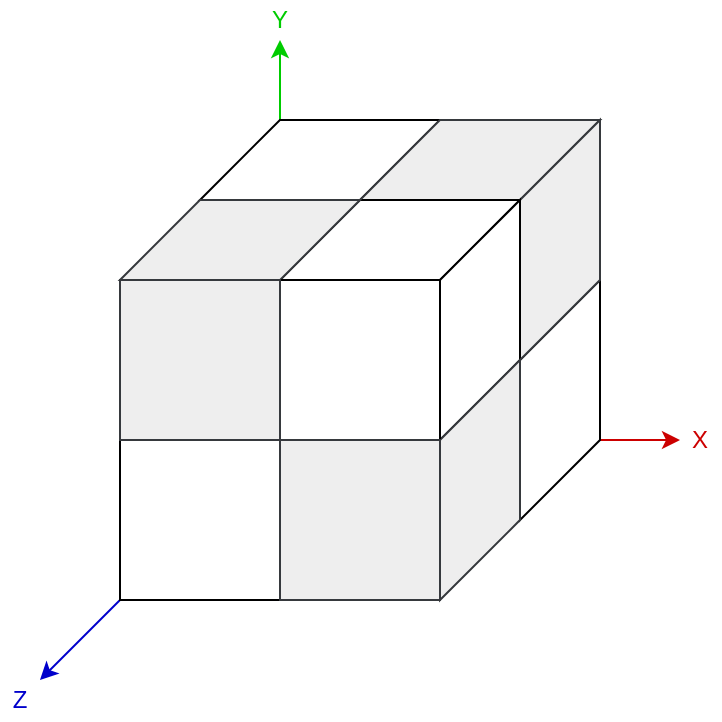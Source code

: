 <mxfile version="12.8.8" type="device"><diagram id="F9BHKw7FV-uLcLMtV1Vp" name="Page-1"><mxGraphModel dx="1422" dy="786" grid="1" gridSize="10" guides="1" tooltips="1" connect="1" arrows="1" fold="1" page="1" pageScale="1" pageWidth="827" pageHeight="1169" math="0" shadow="0"><root><mxCell id="0"/><mxCell id="1" parent="0"/><mxCell id="olYMDCThunUhRpytH0fn-14" value="" style="endArrow=classic;html=1;strokeColor=#CC0000;" edge="1" parent="1"><mxGeometry width="50" height="50" relative="1" as="geometry"><mxPoint x="160" y="400" as="sourcePoint"/><mxPoint x="360" y="400" as="targetPoint"/></mxGeometry></mxCell><mxCell id="olYMDCThunUhRpytH0fn-15" value="" style="endArrow=classic;html=1;strokeColor=#00CC00;" edge="1" parent="1"><mxGeometry width="50" height="50" relative="1" as="geometry"><mxPoint x="160" y="400" as="sourcePoint"/><mxPoint x="160" y="200" as="targetPoint"/></mxGeometry></mxCell><mxCell id="olYMDCThunUhRpytH0fn-16" value="" style="endArrow=classic;html=1;strokeColor=#0000CC;" edge="1" parent="1"><mxGeometry width="50" height="50" relative="1" as="geometry"><mxPoint x="160" y="400" as="sourcePoint"/><mxPoint x="40" y="520" as="targetPoint"/></mxGeometry></mxCell><mxCell id="olYMDCThunUhRpytH0fn-1" value="" style="shape=parallelogram;perimeter=parallelogramPerimeter;whiteSpace=wrap;html=1;size=0.333;" vertex="1" parent="1"><mxGeometry x="120" y="240" width="120" height="40" as="geometry"/></mxCell><mxCell id="olYMDCThunUhRpytH0fn-2" value="" style="shape=parallelogram;perimeter=parallelogramPerimeter;whiteSpace=wrap;html=1;size=0.333;fillColor=#eeeeee;strokeColor=#36393d;" vertex="1" parent="1"><mxGeometry x="200" y="240" width="120" height="40" as="geometry"/></mxCell><mxCell id="olYMDCThunUhRpytH0fn-3" value="" style="shape=parallelogram;perimeter=parallelogramPerimeter;whiteSpace=wrap;html=1;size=0.333;" vertex="1" parent="1"><mxGeometry x="160" y="280" width="120" height="40" as="geometry"/></mxCell><mxCell id="olYMDCThunUhRpytH0fn-5" value="" style="shape=parallelogram;perimeter=parallelogramPerimeter;whiteSpace=wrap;html=1;size=0.333;fillColor=#eeeeee;strokeColor=#36393d;" vertex="1" parent="1"><mxGeometry x="80" y="280" width="120" height="40" as="geometry"/></mxCell><mxCell id="olYMDCThunUhRpytH0fn-6" value="" style="shape=parallelogram;perimeter=parallelogramPerimeter;whiteSpace=wrap;html=1;size=0.333;direction=south;flipV=1;" vertex="1" parent="1"><mxGeometry x="280" y="320" width="40" height="120" as="geometry"/></mxCell><mxCell id="olYMDCThunUhRpytH0fn-7" value="" style="shape=parallelogram;perimeter=parallelogramPerimeter;whiteSpace=wrap;html=1;size=0.333;fillColor=#eeeeee;strokeColor=#36393d;direction=south;flipV=1;" vertex="1" parent="1"><mxGeometry x="280" y="240" width="40" height="120" as="geometry"/></mxCell><mxCell id="olYMDCThunUhRpytH0fn-8" value="" style="shape=parallelogram;perimeter=parallelogramPerimeter;whiteSpace=wrap;html=1;size=0.333;direction=south;flipV=1;" vertex="1" parent="1"><mxGeometry x="240" y="280" width="40" height="120" as="geometry"/></mxCell><mxCell id="olYMDCThunUhRpytH0fn-9" value="" style="shape=parallelogram;perimeter=parallelogramPerimeter;whiteSpace=wrap;html=1;size=0.333;fillColor=#eeeeee;strokeColor=#36393d;direction=south;flipV=1;" vertex="1" parent="1"><mxGeometry x="240" y="360" width="40" height="120" as="geometry"/></mxCell><mxCell id="olYMDCThunUhRpytH0fn-10" value="" style="whiteSpace=wrap;html=1;aspect=fixed;" vertex="1" parent="1"><mxGeometry x="160" y="320" width="80" height="80" as="geometry"/></mxCell><mxCell id="olYMDCThunUhRpytH0fn-11" value="" style="whiteSpace=wrap;html=1;aspect=fixed;" vertex="1" parent="1"><mxGeometry x="80" y="400" width="80" height="80" as="geometry"/></mxCell><mxCell id="olYMDCThunUhRpytH0fn-12" value="" style="whiteSpace=wrap;html=1;aspect=fixed;fillColor=#eeeeee;strokeColor=#36393d;" vertex="1" parent="1"><mxGeometry x="160" y="400" width="80" height="80" as="geometry"/></mxCell><mxCell id="olYMDCThunUhRpytH0fn-13" value="" style="whiteSpace=wrap;html=1;aspect=fixed;fillColor=#eeeeee;strokeColor=#36393d;" vertex="1" parent="1"><mxGeometry x="80" y="320" width="80" height="80" as="geometry"/></mxCell><mxCell id="olYMDCThunUhRpytH0fn-17" value="&lt;font color=&quot;#cc0000&quot;&gt;X&lt;/font&gt;" style="text;html=1;strokeColor=none;fillColor=none;align=center;verticalAlign=middle;whiteSpace=wrap;rounded=0;" vertex="1" parent="1"><mxGeometry x="360" y="390" width="20" height="20" as="geometry"/></mxCell><mxCell id="olYMDCThunUhRpytH0fn-18" value="&lt;font color=&quot;#00cc00&quot;&gt;Y&lt;/font&gt;" style="text;html=1;strokeColor=none;fillColor=none;align=center;verticalAlign=middle;whiteSpace=wrap;rounded=0;" vertex="1" parent="1"><mxGeometry x="150" y="180" width="20" height="20" as="geometry"/></mxCell><mxCell id="olYMDCThunUhRpytH0fn-19" value="&lt;font color=&quot;#0000cc&quot;&gt;Z&lt;/font&gt;" style="text;html=1;strokeColor=none;fillColor=none;align=center;verticalAlign=middle;whiteSpace=wrap;rounded=0;" vertex="1" parent="1"><mxGeometry x="20" y="520" width="20" height="20" as="geometry"/></mxCell></root></mxGraphModel></diagram></mxfile>